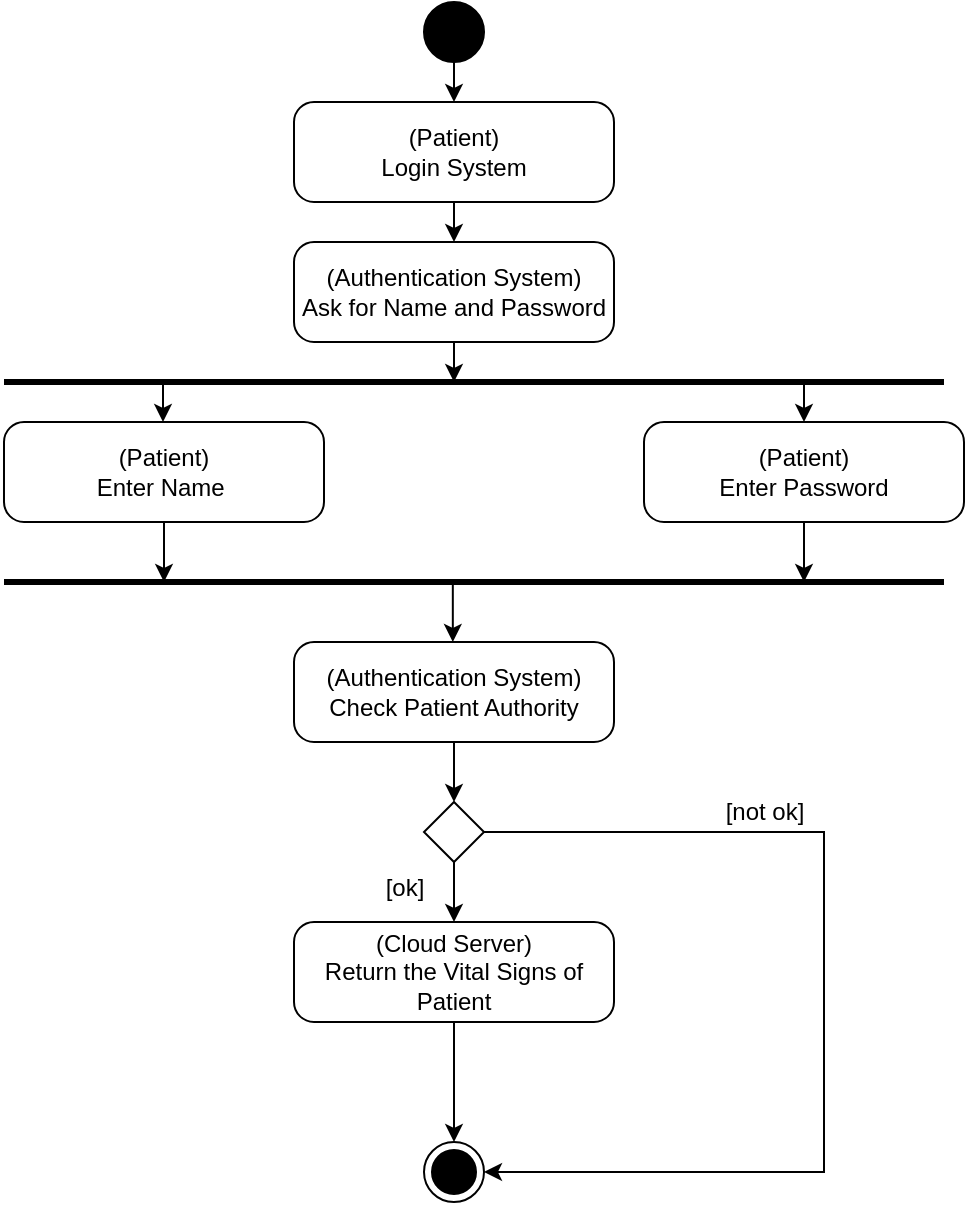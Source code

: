 <mxfile version="27.0.3">
  <diagram name="Page-1" id="v-3o8s1sR7gOshgKEosU">
    <mxGraphModel dx="2073" dy="772" grid="1" gridSize="10" guides="1" tooltips="1" connect="1" arrows="1" fold="1" page="1" pageScale="1" pageWidth="850" pageHeight="1100" math="0" shadow="0">
      <root>
        <mxCell id="0" />
        <mxCell id="1" parent="0" />
        <mxCell id="oz_EaFRaKvt6O-RI5dWR-10" style="edgeStyle=orthogonalEdgeStyle;rounded=0;orthogonalLoop=1;jettySize=auto;html=1;exitX=0.5;exitY=1;exitDx=0;exitDy=0;entryX=0.5;entryY=0;entryDx=0;entryDy=0;" edge="1" parent="1" source="oz_EaFRaKvt6O-RI5dWR-1" target="oz_EaFRaKvt6O-RI5dWR-4">
          <mxGeometry relative="1" as="geometry" />
        </mxCell>
        <mxCell id="oz_EaFRaKvt6O-RI5dWR-1" value="" style="ellipse;fillColor=strokeColor;html=1;" vertex="1" parent="1">
          <mxGeometry x="370" y="10" width="30" height="30" as="geometry" />
        </mxCell>
        <mxCell id="oz_EaFRaKvt6O-RI5dWR-2" value="" style="ellipse;html=1;shape=endState;fillColor=strokeColor;" vertex="1" parent="1">
          <mxGeometry x="370" y="580" width="30" height="30" as="geometry" />
        </mxCell>
        <mxCell id="oz_EaFRaKvt6O-RI5dWR-11" style="edgeStyle=orthogonalEdgeStyle;rounded=0;orthogonalLoop=1;jettySize=auto;html=1;exitX=0.5;exitY=1;exitDx=0;exitDy=0;entryX=0.5;entryY=0;entryDx=0;entryDy=0;" edge="1" parent="1" source="oz_EaFRaKvt6O-RI5dWR-4" target="oz_EaFRaKvt6O-RI5dWR-6">
          <mxGeometry relative="1" as="geometry" />
        </mxCell>
        <mxCell id="oz_EaFRaKvt6O-RI5dWR-4" value="(Patient)&lt;div&gt;Login System&lt;/div&gt;" style="html=1;dashed=0;rounded=1;absoluteArcSize=1;arcSize=20;verticalAlign=middle;align=center;whiteSpace=wrap;" vertex="1" parent="1">
          <mxGeometry x="305" y="60" width="160" height="50" as="geometry" />
        </mxCell>
        <mxCell id="oz_EaFRaKvt6O-RI5dWR-12" style="edgeStyle=orthogonalEdgeStyle;rounded=0;orthogonalLoop=1;jettySize=auto;html=1;exitX=0.5;exitY=1;exitDx=0;exitDy=0;" edge="1" parent="1" source="oz_EaFRaKvt6O-RI5dWR-6">
          <mxGeometry relative="1" as="geometry">
            <mxPoint x="385" y="200" as="targetPoint" />
          </mxGeometry>
        </mxCell>
        <mxCell id="oz_EaFRaKvt6O-RI5dWR-6" value="(Authentication System)&lt;div&gt;Ask for Name and Password&lt;/div&gt;" style="html=1;dashed=0;rounded=1;absoluteArcSize=1;arcSize=20;verticalAlign=middle;align=center;whiteSpace=wrap;" vertex="1" parent="1">
          <mxGeometry x="305" y="130" width="160" height="50" as="geometry" />
        </mxCell>
        <mxCell id="oz_EaFRaKvt6O-RI5dWR-19" style="edgeStyle=orthogonalEdgeStyle;rounded=0;orthogonalLoop=1;jettySize=auto;html=1;exitX=0.5;exitY=1;exitDx=0;exitDy=0;" edge="1" parent="1" source="oz_EaFRaKvt6O-RI5dWR-7">
          <mxGeometry relative="1" as="geometry">
            <mxPoint x="240" y="300" as="targetPoint" />
          </mxGeometry>
        </mxCell>
        <mxCell id="oz_EaFRaKvt6O-RI5dWR-7" value="(Patient)&lt;div&gt;Enter Name&amp;nbsp;&lt;/div&gt;" style="html=1;dashed=0;rounded=1;absoluteArcSize=1;arcSize=20;verticalAlign=middle;align=center;whiteSpace=wrap;" vertex="1" parent="1">
          <mxGeometry x="160" y="220" width="160" height="50" as="geometry" />
        </mxCell>
        <mxCell id="oz_EaFRaKvt6O-RI5dWR-20" style="edgeStyle=orthogonalEdgeStyle;rounded=0;orthogonalLoop=1;jettySize=auto;html=1;exitX=0.5;exitY=1;exitDx=0;exitDy=0;" edge="1" parent="1" source="oz_EaFRaKvt6O-RI5dWR-8">
          <mxGeometry relative="1" as="geometry">
            <mxPoint x="560" y="300" as="targetPoint" />
          </mxGeometry>
        </mxCell>
        <mxCell id="oz_EaFRaKvt6O-RI5dWR-8" value="(Patient)&lt;div&gt;Enter Password&lt;/div&gt;" style="html=1;dashed=0;rounded=1;absoluteArcSize=1;arcSize=20;verticalAlign=middle;align=center;whiteSpace=wrap;" vertex="1" parent="1">
          <mxGeometry x="480" y="220" width="160" height="50" as="geometry" />
        </mxCell>
        <mxCell id="oz_EaFRaKvt6O-RI5dWR-9" value="" style="endArrow=none;startArrow=none;endFill=0;startFill=0;endSize=8;html=1;verticalAlign=bottom;labelBackgroundColor=none;strokeWidth=3;rounded=0;" edge="1" parent="1">
          <mxGeometry width="160" relative="1" as="geometry">
            <mxPoint x="160" y="200" as="sourcePoint" />
            <mxPoint x="630" y="200" as="targetPoint" />
          </mxGeometry>
        </mxCell>
        <mxCell id="oz_EaFRaKvt6O-RI5dWR-14" style="edgeStyle=orthogonalEdgeStyle;rounded=0;orthogonalLoop=1;jettySize=auto;html=1;exitX=0.5;exitY=1;exitDx=0;exitDy=0;" edge="1" parent="1">
          <mxGeometry relative="1" as="geometry">
            <mxPoint x="239.5" y="220" as="targetPoint" />
            <mxPoint x="239.5" y="200" as="sourcePoint" />
            <Array as="points">
              <mxPoint x="239.5" y="220" />
            </Array>
          </mxGeometry>
        </mxCell>
        <mxCell id="oz_EaFRaKvt6O-RI5dWR-16" style="edgeStyle=orthogonalEdgeStyle;rounded=0;orthogonalLoop=1;jettySize=auto;html=1;exitX=0.5;exitY=1;exitDx=0;exitDy=0;" edge="1" parent="1">
          <mxGeometry relative="1" as="geometry">
            <mxPoint x="560" y="220" as="targetPoint" />
            <mxPoint x="560" y="200" as="sourcePoint" />
            <Array as="points">
              <mxPoint x="560" y="220" />
            </Array>
          </mxGeometry>
        </mxCell>
        <mxCell id="oz_EaFRaKvt6O-RI5dWR-18" value="" style="endArrow=none;startArrow=none;endFill=0;startFill=0;endSize=8;html=1;verticalAlign=bottom;labelBackgroundColor=none;strokeWidth=3;rounded=0;" edge="1" parent="1">
          <mxGeometry width="160" relative="1" as="geometry">
            <mxPoint x="160" y="300" as="sourcePoint" />
            <mxPoint x="630" y="300" as="targetPoint" />
          </mxGeometry>
        </mxCell>
        <mxCell id="oz_EaFRaKvt6O-RI5dWR-26" style="edgeStyle=orthogonalEdgeStyle;rounded=0;orthogonalLoop=1;jettySize=auto;html=1;exitX=0.5;exitY=1;exitDx=0;exitDy=0;entryX=0.5;entryY=0;entryDx=0;entryDy=0;" edge="1" parent="1" source="oz_EaFRaKvt6O-RI5dWR-22" target="oz_EaFRaKvt6O-RI5dWR-23">
          <mxGeometry relative="1" as="geometry" />
        </mxCell>
        <mxCell id="oz_EaFRaKvt6O-RI5dWR-22" value="(Authentication System)&lt;div&gt;Check Patient Authority&lt;/div&gt;" style="html=1;dashed=0;rounded=1;absoluteArcSize=1;arcSize=20;verticalAlign=middle;align=center;whiteSpace=wrap;" vertex="1" parent="1">
          <mxGeometry x="305" y="330" width="160" height="50" as="geometry" />
        </mxCell>
        <mxCell id="oz_EaFRaKvt6O-RI5dWR-28" style="edgeStyle=orthogonalEdgeStyle;rounded=0;orthogonalLoop=1;jettySize=auto;html=1;exitX=0.5;exitY=1;exitDx=0;exitDy=0;entryX=0.5;entryY=0;entryDx=0;entryDy=0;" edge="1" parent="1" source="oz_EaFRaKvt6O-RI5dWR-23" target="oz_EaFRaKvt6O-RI5dWR-27">
          <mxGeometry relative="1" as="geometry" />
        </mxCell>
        <mxCell id="oz_EaFRaKvt6O-RI5dWR-35" style="edgeStyle=orthogonalEdgeStyle;rounded=0;orthogonalLoop=1;jettySize=auto;html=1;exitX=1;exitY=0.5;exitDx=0;exitDy=0;entryX=1;entryY=0.5;entryDx=0;entryDy=0;" edge="1" parent="1" source="oz_EaFRaKvt6O-RI5dWR-23" target="oz_EaFRaKvt6O-RI5dWR-2">
          <mxGeometry relative="1" as="geometry">
            <Array as="points">
              <mxPoint x="570" y="425" />
              <mxPoint x="570" y="595" />
            </Array>
          </mxGeometry>
        </mxCell>
        <mxCell id="oz_EaFRaKvt6O-RI5dWR-23" value="" style="rhombus;" vertex="1" parent="1">
          <mxGeometry x="370" y="410" width="30" height="30" as="geometry" />
        </mxCell>
        <mxCell id="oz_EaFRaKvt6O-RI5dWR-24" style="edgeStyle=orthogonalEdgeStyle;rounded=0;orthogonalLoop=1;jettySize=auto;html=1;exitX=0.5;exitY=1;exitDx=0;exitDy=0;" edge="1" parent="1">
          <mxGeometry relative="1" as="geometry">
            <mxPoint x="384.41" y="330" as="targetPoint" />
            <mxPoint x="384.41" y="300" as="sourcePoint" />
          </mxGeometry>
        </mxCell>
        <mxCell id="oz_EaFRaKvt6O-RI5dWR-34" style="edgeStyle=orthogonalEdgeStyle;rounded=0;orthogonalLoop=1;jettySize=auto;html=1;exitX=0.5;exitY=1;exitDx=0;exitDy=0;entryX=0.5;entryY=0;entryDx=0;entryDy=0;" edge="1" parent="1" source="oz_EaFRaKvt6O-RI5dWR-27" target="oz_EaFRaKvt6O-RI5dWR-2">
          <mxGeometry relative="1" as="geometry" />
        </mxCell>
        <mxCell id="oz_EaFRaKvt6O-RI5dWR-27" value="(Cloud Server)&lt;div&gt;Return the Vital Signs of Patient&lt;/div&gt;" style="html=1;dashed=0;rounded=1;absoluteArcSize=1;arcSize=20;verticalAlign=middle;align=center;whiteSpace=wrap;" vertex="1" parent="1">
          <mxGeometry x="305" y="470" width="160" height="50" as="geometry" />
        </mxCell>
        <mxCell id="oz_EaFRaKvt6O-RI5dWR-29" value="[ok]" style="text;html=1;align=center;verticalAlign=middle;resizable=0;points=[];autosize=1;strokeColor=none;fillColor=none;" vertex="1" parent="1">
          <mxGeometry x="340" y="438" width="40" height="30" as="geometry" />
        </mxCell>
        <mxCell id="oz_EaFRaKvt6O-RI5dWR-31" value="[not ok]" style="text;html=1;align=center;verticalAlign=middle;resizable=0;points=[];autosize=1;strokeColor=none;fillColor=none;" vertex="1" parent="1">
          <mxGeometry x="510" y="400" width="60" height="30" as="geometry" />
        </mxCell>
      </root>
    </mxGraphModel>
  </diagram>
</mxfile>
